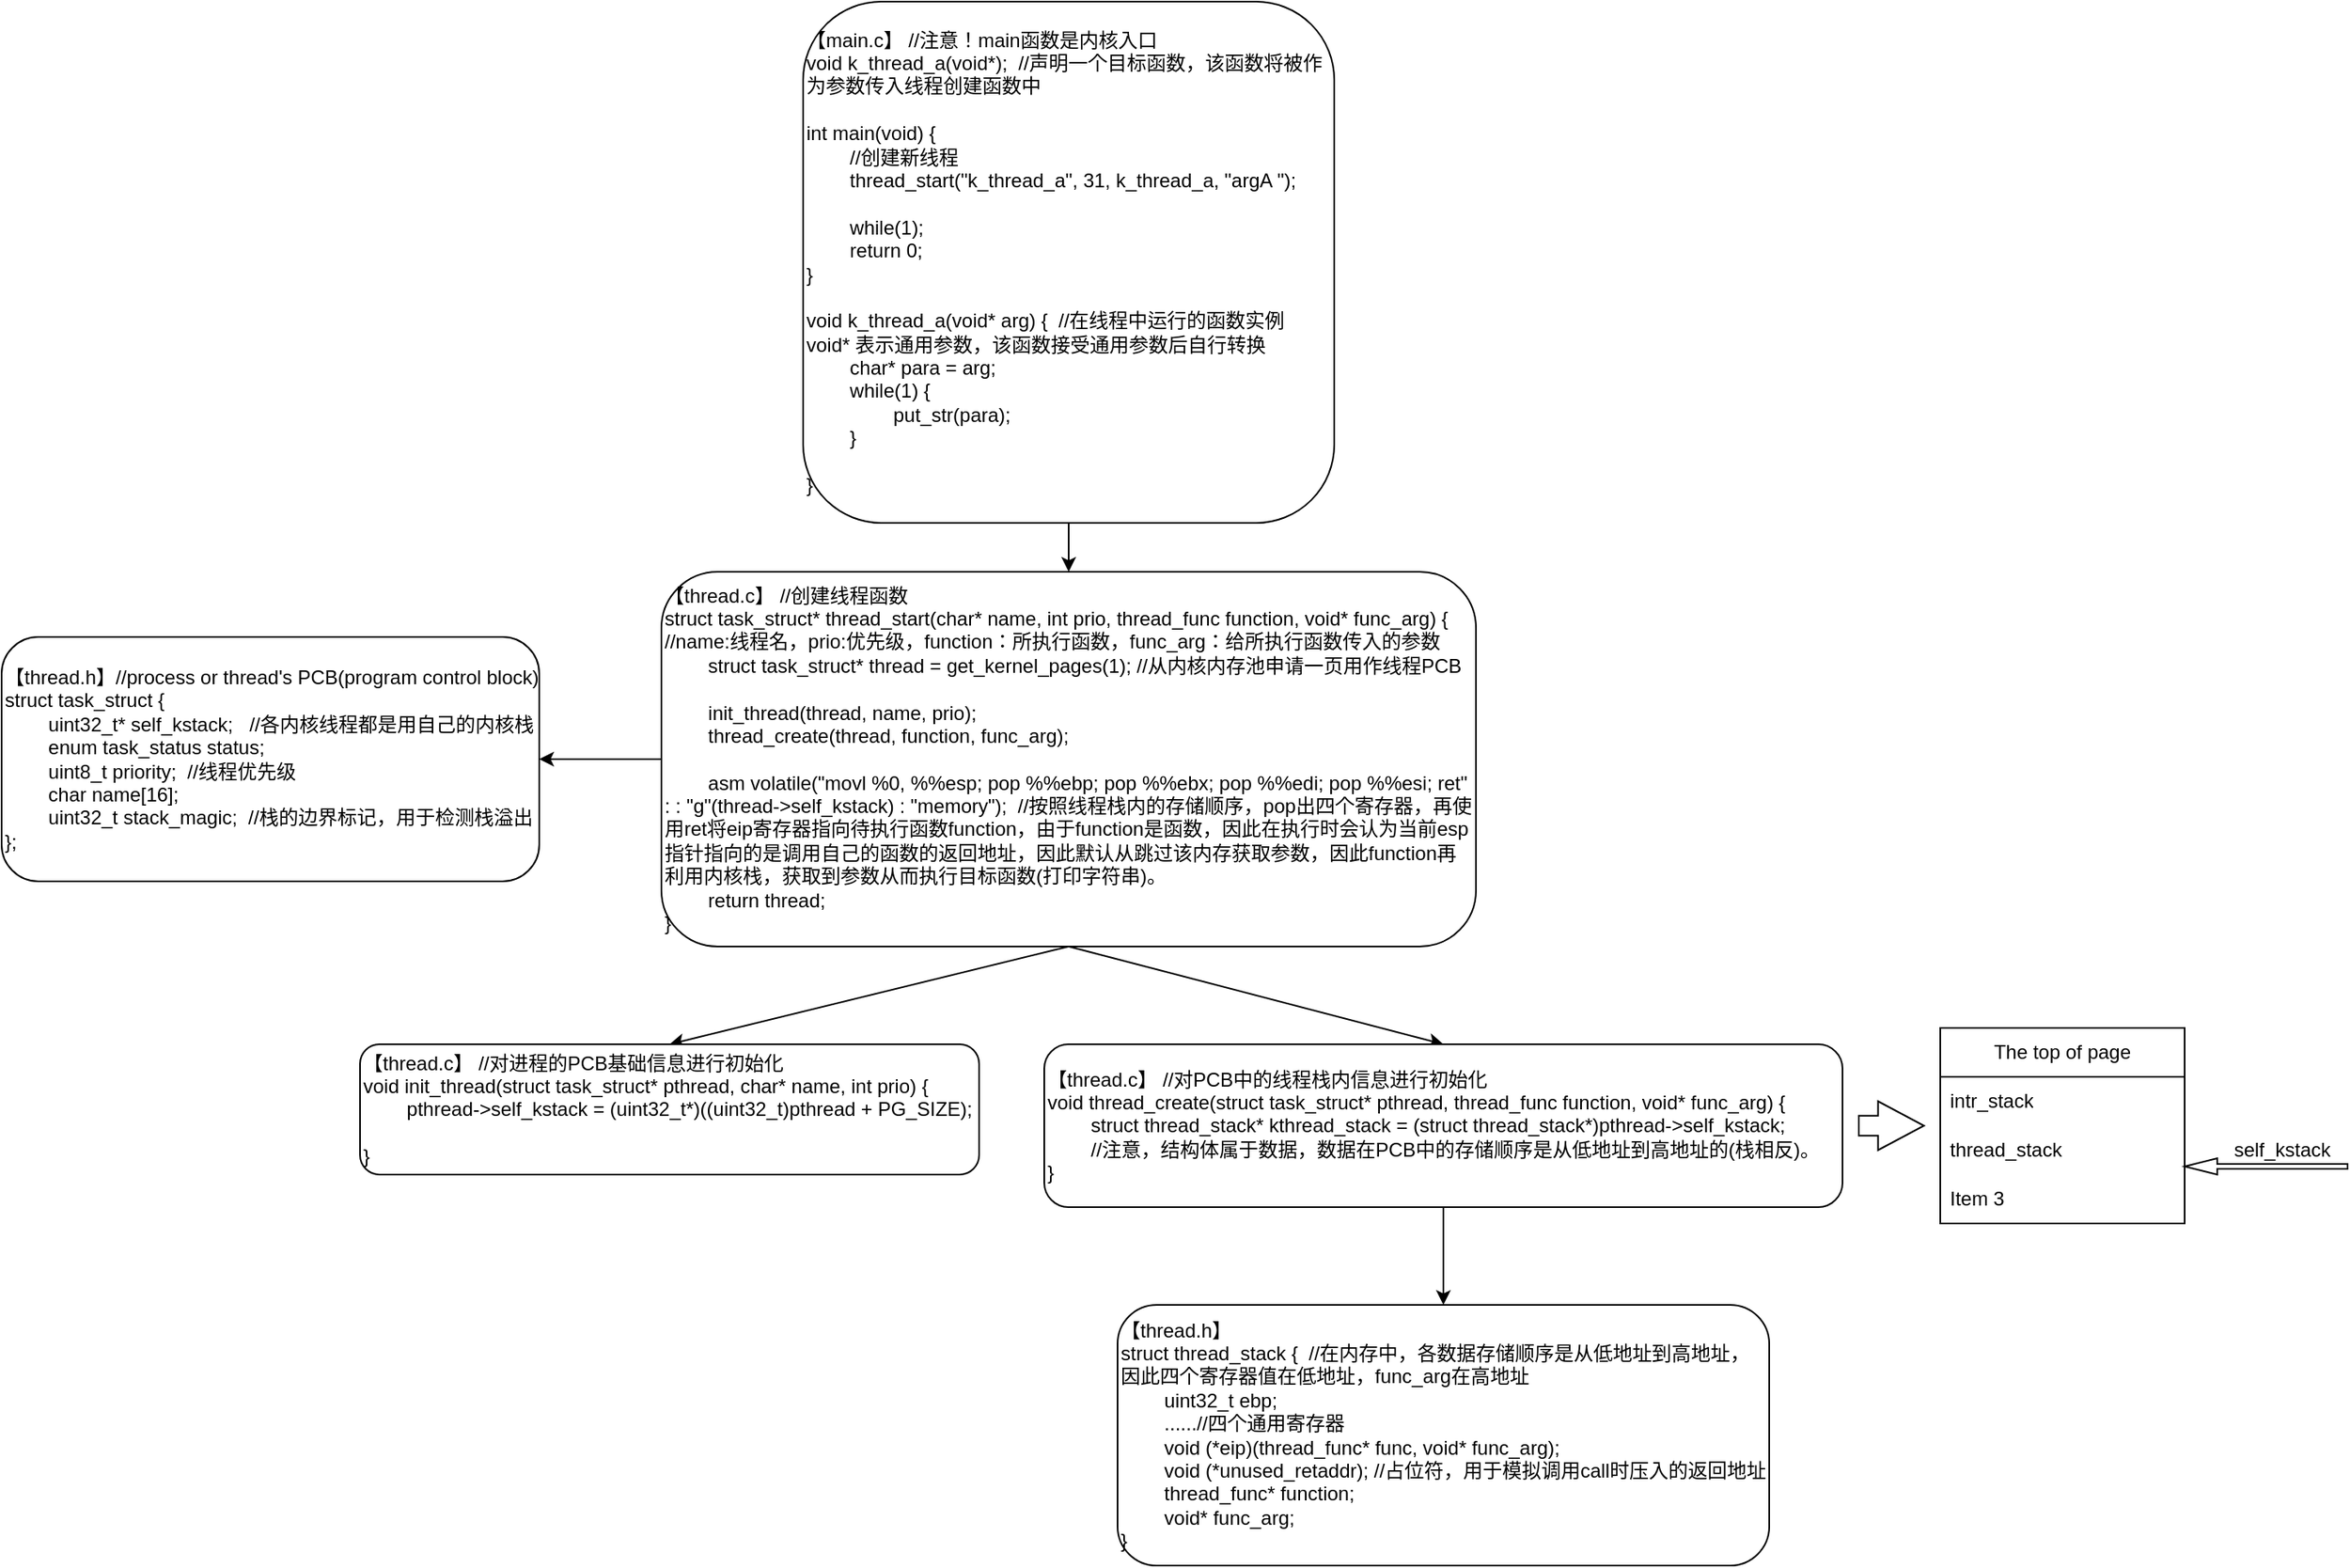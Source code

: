 <mxfile>
    <diagram id="XVHUciTLL9wrwaslb7kZ" name="Page-1">
        <mxGraphModel dx="371" dy="320" grid="1" gridSize="10" guides="1" tooltips="1" connect="1" arrows="1" fold="1" page="1" pageScale="1" pageWidth="827" pageHeight="1169" math="0" shadow="0">
            <root>
                <mxCell id="0"/>
                <mxCell id="1" parent="0"/>
                <mxCell id="20" style="edgeStyle=none;html=1;exitX=0.5;exitY=1;exitDx=0;exitDy=0;entryX=0.5;entryY=0;entryDx=0;entryDy=0;" edge="1" parent="1" source="2" target="3">
                    <mxGeometry relative="1" as="geometry"/>
                </mxCell>
                <mxCell id="2" value="【main.c】 //注意！main函数是内核入口&lt;br&gt;void k_thread_a(void*);&amp;nbsp; //声明一个目标函数，该函数将被作为参数传入线程创建函数中&lt;br&gt;&lt;br&gt;int main(void) {&lt;br&gt;&lt;span style=&quot;white-space: pre;&quot;&gt;&#9;&lt;/span&gt;//创建新线程&lt;br&gt;&lt;span style=&quot;&quot;&gt;&#9;&lt;/span&gt;&lt;span style=&quot;white-space: pre;&quot;&gt;&#9;&lt;/span&gt;thread_start(&quot;k_thread_a&quot;, 31, k_thread_a, &quot;argA &quot;);&lt;br&gt;&lt;br&gt;&lt;span style=&quot;&quot;&gt;&#9;&lt;/span&gt;&lt;span style=&quot;white-space: pre;&quot;&gt;&#9;&lt;/span&gt;while(1);&lt;br&gt;&lt;span style=&quot;&quot;&gt;&#9;&lt;/span&gt;&lt;span style=&quot;white-space: pre;&quot;&gt;&#9;&lt;/span&gt;return 0;&lt;br&gt;}&lt;br&gt;&lt;br&gt;void k_thread_a(void* arg) {&amp;nbsp; //在线程中运行的函数实例&lt;br&gt;&lt;span style=&quot;white-space: pre;&quot;&gt;void* 表示通用参数，&lt;/span&gt;该&lt;span style=&quot;white-space: pre;&quot;&gt;函数接受通用参数后自行转换&#9;&lt;/span&gt;&lt;br&gt;&lt;span style=&quot;white-space: pre;&quot;&gt;&#9;&lt;/span&gt;char* para = arg;&lt;br&gt;&lt;span style=&quot;white-space: pre;&quot;&gt;&#9;&lt;/span&gt;while(1) {&lt;br&gt;&lt;span style=&quot;white-space: pre;&quot;&gt;&#9;&lt;/span&gt;&lt;span style=&quot;white-space: pre;&quot;&gt;&#9;&lt;/span&gt;put_str(para);&lt;br&gt;&lt;span style=&quot;white-space: pre;&quot;&gt;&#9;&lt;/span&gt;}&lt;br&gt;&lt;br&gt;}" style="rounded=1;whiteSpace=wrap;html=1;align=left;" parent="1" vertex="1">
                    <mxGeometry x="662" width="326" height="320" as="geometry"/>
                </mxCell>
                <mxCell id="21" style="edgeStyle=none;html=1;exitX=0;exitY=0.5;exitDx=0;exitDy=0;entryX=1;entryY=0.5;entryDx=0;entryDy=0;" edge="1" parent="1" source="3" target="4">
                    <mxGeometry relative="1" as="geometry"/>
                </mxCell>
                <mxCell id="22" style="edgeStyle=none;html=1;exitX=0.5;exitY=1;exitDx=0;exitDy=0;entryX=0.5;entryY=0;entryDx=0;entryDy=0;" edge="1" parent="1" source="3" target="5">
                    <mxGeometry relative="1" as="geometry"/>
                </mxCell>
                <mxCell id="23" style="edgeStyle=none;html=1;exitX=0.5;exitY=1;exitDx=0;exitDy=0;entryX=0.5;entryY=0;entryDx=0;entryDy=0;" edge="1" parent="1" source="3" target="6">
                    <mxGeometry relative="1" as="geometry"/>
                </mxCell>
                <mxCell id="3" value="【thread.c】 //创建线程函数&lt;br&gt;struct task_struct* thread_start(char* name, int prio, thread_func function, void* func_arg) {&lt;br&gt;//name:线程名，prio:优先级，function：所执行函数，func_arg：给所执行函数传入的参数&lt;br&gt;&lt;span style=&quot;white-space: pre;&quot;&gt;&#9;&lt;/span&gt;struct task_struct* thread = get_kernel_pages(1); //从内核内存池申请一页用作线程PCB&lt;br&gt;&lt;br&gt;&lt;span style=&quot;white-space: pre;&quot;&gt;&#9;&lt;/span&gt;init_thread(thread, name, prio);&lt;br&gt;&lt;span style=&quot;white-space: pre;&quot;&gt;&#9;&lt;/span&gt;thread_create(thread, function, func_arg);&lt;br&gt;&lt;br&gt;&lt;span style=&quot;white-space: pre;&quot;&gt;&#9;&lt;/span&gt;asm volatile(&quot;movl %0, %%esp; pop %%ebp; pop %%ebx; pop %%edi; pop %%esi; ret&quot; : : &quot;g&quot;(thread-&amp;gt;self_kstack) : &quot;memory&quot;);&amp;nbsp; //按照线程栈内的存储顺序，pop出四个寄存器，再使用ret将eip寄存器指向待执行函数function，由于function是函数，因此在执行时会认为当前esp指针指向的是调用自己的函数的返回地址，因此默认从跳过该内存获取参数，因此function再利用内核栈，获取到参数从而执行目标函数(打印字符串)。&lt;br&gt;&lt;span style=&quot;white-space: pre;&quot;&gt;&#9;&lt;/span&gt;return thread;&lt;br&gt;}" style="rounded=1;whiteSpace=wrap;html=1;align=left;" parent="1" vertex="1">
                    <mxGeometry x="575" y="350" width="500" height="230" as="geometry"/>
                </mxCell>
                <mxCell id="4" value="【thread.h】//process or thread's PCB(program control block)&lt;br&gt;struct task_struct {&lt;br&gt;&lt;span style=&quot;white-space: pre;&quot;&gt;&#9;&lt;/span&gt;uint32_t* self_kstack;&amp;nbsp; &amp;nbsp;//各内核线程都是用自己的内核栈&lt;br&gt;&lt;span style=&quot;white-space: pre;&quot;&gt;&#9;&lt;/span&gt;enum task_status status;&lt;br&gt;&lt;span style=&quot;white-space: pre;&quot;&gt;&#9;&lt;/span&gt;uint8_t priority;&amp;nbsp; //线程优先级&lt;br&gt;&lt;span style=&quot;white-space: pre;&quot;&gt;&#9;&lt;/span&gt;char name[16];&lt;br&gt;&lt;span style=&quot;white-space: pre;&quot;&gt;&#9;&lt;/span&gt;uint32_t stack_magic;&amp;nbsp; //栈的边界标记，用于检测栈溢出&lt;br&gt;};" style="rounded=1;whiteSpace=wrap;html=1;align=left;" parent="1" vertex="1">
                    <mxGeometry x="170" y="390" width="330" height="150" as="geometry"/>
                </mxCell>
                <mxCell id="5" value="【thread.c】 //对进程的PCB基础信息进行初始化&lt;br&gt;void init_thread(struct task_struct* pthread, char* name, int prio) {&lt;br&gt;&lt;span style=&quot;white-space: pre;&quot;&gt;&#9;&lt;/span&gt;pthread-&amp;gt;self_kstack = (uint32_t*)((uint32_t)pthread + PG_SIZE);&lt;br&gt;&lt;br&gt;}" style="rounded=1;whiteSpace=wrap;html=1;align=left;" parent="1" vertex="1">
                    <mxGeometry x="390" y="640" width="380" height="80" as="geometry"/>
                </mxCell>
                <mxCell id="24" style="edgeStyle=none;html=1;exitX=0.5;exitY=1;exitDx=0;exitDy=0;entryX=0.5;entryY=0;entryDx=0;entryDy=0;" edge="1" parent="1" source="6" target="19">
                    <mxGeometry relative="1" as="geometry"/>
                </mxCell>
                <mxCell id="6" value="【thread.c】 //对PCB中的线程栈内信息进行初始化&lt;br&gt;void thread_create(struct task_struct* pthread, thread_func function, void* func_arg) {&lt;br&gt;&lt;span style=&quot;white-space: pre;&quot;&gt;&#9;&lt;/span&gt;struct thread_stack* kthread_stack = (struct thread_stack*)pthread-&amp;gt;self_kstack;&lt;br&gt;&lt;span style=&quot;white-space: pre;&quot;&gt;&#9;&lt;/span&gt;//注意，结构体属于数据，数据在PCB中的存储顺序是从低地址到高地址的(栈相反)。&lt;br&gt;}" style="rounded=1;whiteSpace=wrap;html=1;align=left;" parent="1" vertex="1">
                    <mxGeometry x="810" y="640" width="490" height="100" as="geometry"/>
                </mxCell>
                <mxCell id="7" value="The top of page" style="swimlane;fontStyle=0;childLayout=stackLayout;horizontal=1;startSize=30;horizontalStack=0;resizeParent=1;resizeParentMax=0;resizeLast=0;collapsible=1;marginBottom=0;whiteSpace=wrap;html=1;" parent="1" vertex="1">
                    <mxGeometry x="1360" y="630" width="150" height="120" as="geometry">
                        <mxRectangle x="1150" y="300" width="120" height="30" as="alternateBounds"/>
                    </mxGeometry>
                </mxCell>
                <mxCell id="8" value="intr_stack" style="text;strokeColor=none;fillColor=none;align=left;verticalAlign=middle;spacingLeft=4;spacingRight=4;overflow=hidden;points=[[0,0.5],[1,0.5]];portConstraint=eastwest;rotatable=0;whiteSpace=wrap;html=1;" parent="7" vertex="1">
                    <mxGeometry y="30" width="150" height="30" as="geometry"/>
                </mxCell>
                <mxCell id="9" value="thread_stack" style="text;strokeColor=none;fillColor=none;align=left;verticalAlign=middle;spacingLeft=4;spacingRight=4;overflow=hidden;points=[[0,0.5],[1,0.5]];portConstraint=eastwest;rotatable=0;whiteSpace=wrap;html=1;" parent="7" vertex="1">
                    <mxGeometry y="60" width="150" height="30" as="geometry"/>
                </mxCell>
                <mxCell id="10" value="Item 3" style="text;strokeColor=none;fillColor=none;align=left;verticalAlign=middle;spacingLeft=4;spacingRight=4;overflow=hidden;points=[[0,0.5],[1,0.5]];portConstraint=eastwest;rotatable=0;whiteSpace=wrap;html=1;" parent="7" vertex="1">
                    <mxGeometry y="90" width="150" height="30" as="geometry"/>
                </mxCell>
                <mxCell id="13" value="" style="shape=singleArrow;direction=west;whiteSpace=wrap;html=1;" parent="1" vertex="1">
                    <mxGeometry x="1510" y="710" width="100" height="10" as="geometry"/>
                </mxCell>
                <mxCell id="18" value="self_kstack" style="text;html=1;strokeColor=none;fillColor=none;align=center;verticalAlign=middle;whiteSpace=wrap;rounded=0;" parent="1" vertex="1">
                    <mxGeometry x="1540" y="690" width="60" height="30" as="geometry"/>
                </mxCell>
                <mxCell id="19" value="【thread.h】&amp;nbsp;&lt;br&gt;struct thread_stack {&amp;nbsp; //在内存中，各数据存储顺序是从低地址到高地址，因此四个寄存器值在低地址，func_arg在高地址&lt;br&gt;&lt;span style=&quot;white-space: pre;&quot;&gt;&#9;&lt;/span&gt;uint32_t ebp;&lt;br&gt;&lt;span style=&quot;white-space: pre;&quot;&gt;&#9;&lt;/span&gt;......//四个通用寄存器&lt;br&gt;&lt;span style=&quot;white-space: pre;&quot;&gt;&#9;&lt;/span&gt;void (*eip)(thread_func* func, void* func_arg);&lt;br&gt;&lt;span style=&quot;white-space: pre;&quot;&gt;&#9;&lt;/span&gt;void (*unused_retaddr); //占位符，用于模拟调用call时压入的返回地址&lt;br&gt;&lt;span style=&quot;white-space: pre;&quot;&gt;&#9;&lt;/span&gt;thread_func* function;&lt;br&gt;&lt;span style=&quot;white-space: pre;&quot;&gt;&#9;&lt;/span&gt;void* func_arg;&lt;br&gt;}" style="rounded=1;whiteSpace=wrap;html=1;align=left;" parent="1" vertex="1">
                    <mxGeometry x="855" y="800" width="400" height="160" as="geometry"/>
                </mxCell>
                <mxCell id="25" value="" style="shape=singleArrow;whiteSpace=wrap;html=1;arrowWidth=0.408;arrowSize=0.705;" vertex="1" parent="1">
                    <mxGeometry x="1310" y="675" width="40" height="30" as="geometry"/>
                </mxCell>
            </root>
        </mxGraphModel>
    </diagram>
</mxfile>